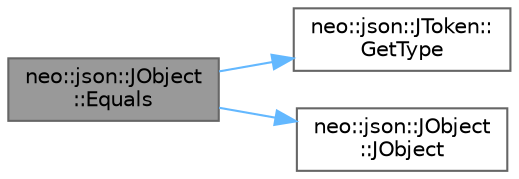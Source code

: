 digraph "neo::json::JObject::Equals"
{
 // LATEX_PDF_SIZE
  bgcolor="transparent";
  edge [fontname=Helvetica,fontsize=10,labelfontname=Helvetica,labelfontsize=10];
  node [fontname=Helvetica,fontsize=10,shape=box,height=0.2,width=0.4];
  rankdir="LR";
  Node1 [id="Node000001",label="neo::json::JObject\l::Equals",height=0.2,width=0.4,color="gray40", fillcolor="grey60", style="filled", fontcolor="black",tooltip="Checks if this object equals another token."];
  Node1 -> Node2 [id="edge1_Node000001_Node000002",color="steelblue1",style="solid",tooltip=" "];
  Node2 [id="Node000002",label="neo::json::JToken::\lGetType",height=0.2,width=0.4,color="grey40", fillcolor="white", style="filled",URL="$classneo_1_1json_1_1_j_token.html#a7ddf451a867dd8855212eb5a6d4667ef",tooltip="Gets the type of this token."];
  Node1 -> Node3 [id="edge2_Node000001_Node000003",color="steelblue1",style="solid",tooltip=" "];
  Node3 [id="Node000003",label="neo::json::JObject\l::JObject",height=0.2,width=0.4,color="grey40", fillcolor="white", style="filled",URL="$classneo_1_1json_1_1_j_object.html#a1fe610400bf0ae790f28d546e243d100",tooltip="Default constructor."];
}
